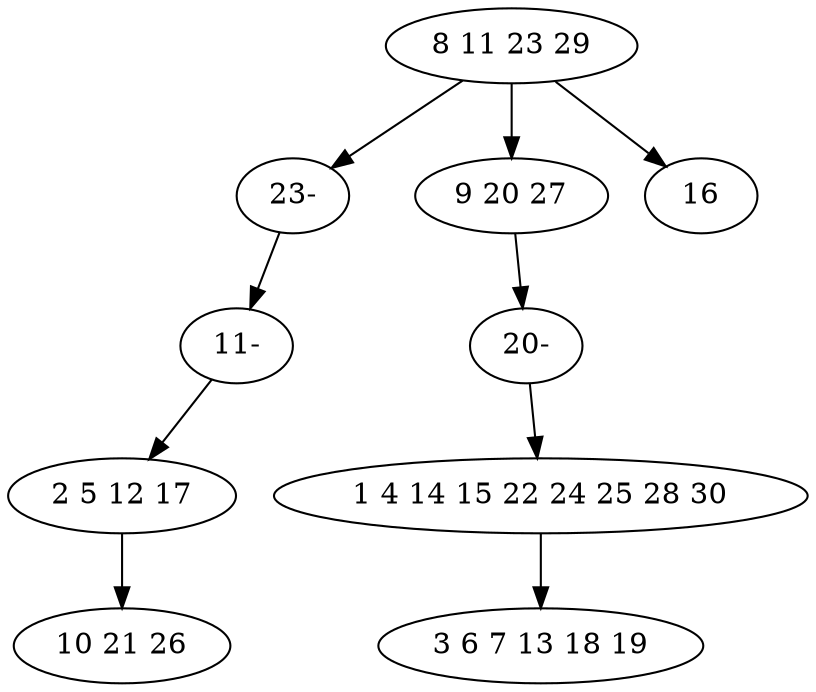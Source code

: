 digraph true_tree {
	"0" -> "7"
	"0" -> "2"
	"2" -> "9"
	"3" -> "4"
	"1" -> "5"
	"0" -> "6"
	"7" -> "8"
	"8" -> "1"
	"9" -> "3"
	"0" [label="8 11 23 29"];
	"1" [label="2 5 12 17"];
	"2" [label="9 20 27"];
	"3" [label="1 4 14 15 22 24 25 28 30"];
	"4" [label="3 6 7 13 18 19"];
	"5" [label="10 21 26"];
	"6" [label="16"];
	"7" [label="23-"];
	"8" [label="11-"];
	"9" [label="20-"];
}
